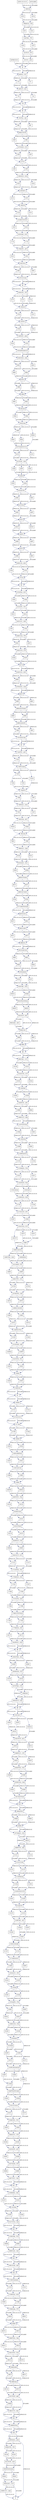 digraph G {
  "2264C" [shape=box, ];
  "1582G" [shape=box, ];
  "1845GTAA...AGA" [shape=box, ];
  "909G" [shape=box, ];
  "442CT" [shape=box, ];
  "1564G" [shape=box, ];
  "28TCCT...GGC" [shape=box, ];
  "2165CCACAAT" [shape=box, ];
  "1768A" [shape=box, ];
  "2327T" [shape=box, ];
  "147G" [shape=box, ];
  "1355CTCA...CCT" [shape=box, ];
  "1858T" [shape=box, ];
  "1506T" [shape=box, ];
  "B3" [shape=box, ];
  "2339A" [shape=box, ];
  "2903GACA...AGA" [shape=box, ];
  "1208A" [shape=box, ];
  "707GGGCCAG" [shape=box, ];
  "2872TTGT...AAT" [shape=box, ];
  "1406CTAG...GAG" [shape=box, ];
  "400A" [shape=box, ];
  "725A" [shape=box, ];
  "1461CTTC...CCC" [shape=box, ];
  "107GGGG...CCC" [shape=box, ];
  "2936GTTG...TTC" [shape=box, ];
  "1616GCCAC" [shape=box, ];
  "1640A" [shape=box, ];
  "388G" [shape=box, ];
  "B6" [shape=box, ];
  "1013A" [shape=box, ];
  "2338T" [shape=box, ];
  "473GTGA...GCC" [shape=box, ];
  "734ATGT" [shape=box, ];
  "1598G" [shape=box, ];
  "725C" [shape=box, ];
  "2807G" [shape=box, ];
  "147C" [shape=box, ];
  "984GAAG...AGC" [shape=box, ];
  "143GACC" [shape=box, ];
  "2068A" [shape=box, ];
  "2232G" [shape=box, ];
  "1563T" [shape=box, ];
  "1627A" [shape=box, ];
  "391ACA" [shape=box, ];
  "531GGTC...TCC" [shape=box, ];
  "343CGGG...GAC" [shape=box, ];
  "394G" [shape=box, ];
  "71G" [shape=box, ];
  "2383T" [shape=box, ];
  "2842GTGT...TGA" [shape=box, ];
  "1779AGGA...GGT" [shape=box, ];
  "2527CTCA...CAA" [shape=box, ];
  "2180G" [shape=box, ];
  "1571C" [shape=box, ];
  "2088TCTG...AAG" [shape=box, ];
  "2235AATG...TTA" [shape=box, ];
  "1599C" [shape=box, ];
  "386A" [shape=box, ];
  "2323AGA" [shape=box, ];
  "1255CACAA" [shape=box, ];
  "2338GG" [shape=box, ];
  "1622CTGAG" [shape=box, ];
  "-300CAG" [shape=box, ];
  "B9" [shape=box, ];
  "1778C" [shape=box, ];
  "2064GTGG" [shape=box, ];
  "1950T" [shape=box, ];
  "1205GGA" [shape=box, ];
  "2523TAC" [shape=box, ];
  "984GCAC" [shape=box, ];
  "915C" [shape=box, ];
  "2884A" [shape=box, ];
  "561G" [shape=box, ];
  "72G" [shape=box, ];
  "2121C" [shape=box, ];
  "1030TCTC...ATC" [shape=box, ];
  "1566CAG" [shape=box, ];
  "739TGGC...GGG" [shape=box, ];
  "698T" [shape=box, ];
  "1088G" [shape=box, ];
  "706G" [shape=box, ];
  "732T" [shape=box, ];
  "2319C" [shape=box, ];
  "2173ATGGGCC" [shape=box, ];
  "98G" [shape=box, ];
  "1507A" [shape=box, ];
  "436G" [shape=box, ];
  "-141TCCT...TCT" [shape=box, ];
  "1565A" [shape=box, ];
  "2608A" [shape=box, ];
  "1598C" [shape=box, ];
  "B12" [shape=box, ];
  "2358CTGC...TCC" [shape=box, ];
  "867C" [shape=box, ];
  "579T" [shape=box, ];
  "99GCCTCTG" [shape=box, ];
  "2357C" [shape=box, ];
  "2147G" [shape=box, ];
  "2128TAGAA" [shape=box, ];
  "687C" [shape=box, ];
  "592C" [shape=box, ];
  "332A" [shape=box, ];
  "B1" [shape=box, ];
  "2233A" [shape=box, ];
  "1215G" [shape=box, ];
  "2148TTAC...ACC" [shape=box, ];
  "1515GGAG...AAT" [shape=box, ];
  "236TGTC...AGA" [shape=box, ];
  "B7" [shape=box, ];
  "2768T" [shape=box, ];
  "2038C" [shape=box, ];
  "127CC" [shape=box, ];
  "430G" [shape=box, ];
  "868CACCAAGC" [shape=box, ];
  "429G" [shape=box, ];
  "1209TGACGG" [shape=box, ];
  "1025G" [shape=box, ];
  "910GAGAG" [shape=box, ];
  "1600TG" [shape=box, ];
  "1255CACC" [shape=box, ];
  "908T" [shape=box, ];
  "1029G" [shape=box, ];
  "-155T" [shape=box, ];
  "1615A" [shape=box, ];
  "471CG" [shape=box, ];
  "929CG" [shape=box, ];
  "1275CCGT...GTC" [shape=box, ];
  "411C" [shape=box, ];
  "2522T" [shape=box, ];
  "1354T" [shape=box, ];
  "1026TAG" [shape=box, ];
  "940GT" [shape=box, ];
  "699CGGGGTC" [shape=box, ];
  "449GCTA...AGG" [shape=box, ];
  "2163AC" [shape=box, ];
  "142G" [shape=box, ];
  "2805G" [shape=box, ];
  "2172T" [shape=box, ];
  "1600CA" [shape=box, ];
  "3014A" [shape=box, ];
  "1460C" [shape=box, ];
  "689GGGCTGACC" [shape=box, ];
  "859G" [shape=box, ];
  "1902ACCT...CAG" [shape=box, ];
  "203GCTC...TCT" [shape=box, ];
  "1628TGCT...CTG" [shape=box, ];
  "436C" [shape=box, ];
  "2003C" [shape=box, ];
  "1397CT" [shape=box, ];
  "1025A" [shape=box, ];
  "940CG" [shape=box, ];
  "706C" [shape=box, ];
  "235G" [shape=box, ];
  "2134TGTGCCCTG" [shape=box, ];
  "387G" [shape=box, ];
  "698G" [shape=box, ];
  "2172C" [shape=box, ];
  "B2" [shape=box, ];
  "162GGAG...GGC" [shape=box, ];
  "2898TGTGA" [shape=box, ];
  "2384GCCC...CTG" [shape=box, ];
  "395GGAA" [shape=box, ];
  "27G" [shape=box, ];
  "B16" [shape=box, ];
  "227T" [shape=box, ];
  "385C" [shape=box, ];
  "2003T" [shape=box, ];
  "152AGCCGCGCC" [shape=box, ];
  "1406ATAGA" [shape=box, ];
  "B11" [shape=box, ];
  "2424A" [shape=box, ];
  "177A" [shape=box, ];
  "2609CCAC...CAG" [shape=box, ];
  "616A" [shape=box, ];
  "2863GATA" [shape=box, ];
  "1859GGGG...TCT" [shape=box, ];
  "1641GCTT...GCT" [shape=box, ];
  "989G" [shape=box, ];
  "2436T" [shape=box, ];
  "161T" [shape=box, ];
  "1621T" [shape=box, ];
  "142A" [shape=box, ];
  "1204A" [shape=box, ];
  "411G" [shape=box, ];
  "-142A" [shape=box, ];
  "1583CATATGAC" [shape=box, ];
  "1627G" [shape=box, ];
  "448G" [shape=box, ];
  "2861CA" [shape=box, ];
  "860GCTCAGA" [shape=box, ];
  "27C" [shape=box, ];
  "2133A" [shape=box, ];
  "1571G" [shape=box, ];
  "789ACGC...GAA" [shape=box, ];
  "1817T" [shape=box, ];
  "670GGGC...GGA" [shape=box, ];
  "755C" [shape=box, ];
  "877CAAGTGGGAG" [shape=box, ];
  "2164T" [shape=box, ];
  "1757GCTG...GGT" [shape=box, ];
  "2506ATAG...GAG" [shape=box, ];
  "2328TCAGGAGGGC" [shape=box, ];
  "580CCGA...TTG" [shape=box, ];
  "2861TG" [shape=box, ];
  "2807A" [shape=box, ];
  "1577AA" [shape=box, ];
  "1950C" [shape=box, ];
  "470A" [shape=box, ];
  "3044G" [shape=box, ];
  "1241G" [shape=box, ];
  "98C" [shape=box, ];
  "2319G" [shape=box, ];
  "530G" [shape=box, ];
  "-155C" [shape=box, ];
  "1549GA" [shape=box, ];
  "332G" [shape=box, ];
  "1580AC" [shape=box, ];
  "2357T" [shape=box, ];
  "227C" [shape=box, ];
  "2867T" [shape=box, ];
  "2522C" [shape=box, ];
  "2868GAA" [shape=box, ];
  "1397C" [shape=box, ];
  "3045CACC...CCT" [shape=box, ];
  "2608C" [shape=box, ];
  "756CGGA...ACC" [shape=box, ];
  "2234C" [shape=box, ];
  "2056C" [shape=box, ];
  "1711C" [shape=box, ];
  "129C" [shape=box, ];
  "2326T" [shape=box, ];
  "859A" [shape=box, ];
  "441C" [shape=box, ];
  "151A" [shape=box, ];
  "2265A" [shape=box, ];
  "386G" [shape=box, ];
  "1498GCCACATG" [shape=box, ];
  "788G" [shape=box, ];
  "2351CCCACA" [shape=box, ];
  "2265G" [shape=box, ];
  "1755C" [shape=box, ];
  "228CAC" [shape=box, ];
  "1397T" [shape=box, ];
  "-154GTAG...TTC" [shape=box, ];
  "437GGA" [shape=box, ];
  "2769GGAA...TTT" [shape=box, ];
  "430A" [shape=box, ];
  "177G" [shape=box, ];
  "2327C" [shape=box, ];
  "2038T" [shape=box, ];
  "1615G" [shape=box, ];
  "428A" [shape=box, ];
  "2805C" [shape=box, ];
  "1952TCTT...ACC" [shape=box, ];
  "444GC" [shape=box, ];
  "931GTGCGTGGA" [shape=box, ];
  "592T" [shape=box, ];
  "2144CTC" [shape=box, ];
  "400G" [shape=box, ];
  "738A" [shape=box, ];
  "876A" [shape=box, ];
  "2234A" [shape=box, ];
  "1756A" [shape=box, ];
  "1197TCTCTGA" [shape=box, ];
  "2057AGCTCAG" [shape=box, ];
  "196C" [shape=box, ];
  "191G" [shape=box, ];
  "B4" [shape=box, ];
  "988G" [shape=box, ];
  "1507G" [shape=box, ];
  "E" [shape=box, ];
  "909A" [shape=box, ];
  "148GGG" [shape=box, ];
  "126G" [shape=box, ];
  "1967A" [shape=box, ];
  "B14" [shape=box, ];
  "1818TGCC...GGG" [shape=box, ];
  "2266GCGG...TGA" [shape=box, ];
  "1640G" [shape=box, ];
  "1399TCAGGGA" [shape=box, ];
  "1951G" [shape=box, ];
  "2467CTCC...CAG" [shape=box, ];
  "428T" [shape=box, ];
  "1014CCTG...CCT" [shape=box, ];
  "399T" [shape=box, ];
  "106T" [shape=box, ];
  "2127G" [shape=box, ];
  "394C" [shape=box, ];
  "2737T" [shape=box, ];
  "1899GAG" [shape=box, ];
  "235A" [shape=box, ];
  "2350G" [shape=box, ];
  "2181ACCC...TGT" [shape=box, ];
  "2340TTGGTCCAGG" [shape=box, ];
  "2068G" [shape=box, ];
  "1591T" [shape=box, ];
  "1514T" [shape=box, ];
  "231A" [shape=box, ];
  "191C" [shape=box, ];
  "2163T" [shape=box, ];
  "1259GGCA...GGG" [shape=box, ];
  "333GATGGAGCCG" [shape=box, ];
  "2163A" [shape=box, ];
  "192CTCG" [shape=box, ];
  "178GGTC...ACT" [shape=box, ];
  "2350A" [shape=box, ];
  "2232T" [shape=box, ];
  "1398C" [shape=box, ];
  "2087G" [shape=box, ];
  "1875TTAG...CTG" [shape=box, ];
  "1579G" [shape=box, ];
  "-297G" [shape=box, ];
  "2425GGTC...ACT" [shape=box, ];
  "2143C" [shape=box, ];
  "929AC" [shape=box, ];
  "2180T" [shape=box, ];
  "161G" [shape=box, ];
  "1274C" [shape=box, ];
  "2424G" [shape=box, ];
  "990GTAC...CCT" [shape=box, ];
  "616T" [shape=box, ];
  "SA*68:02:02" [shape=box, ];
  "B15" [shape=box, ];
  "2383C" [shape=box, ];
  "1514A" [shape=box, ];
  "2004TTGG...TGC" [shape=box, ];
  "1354C" [shape=box, ];
  "898GGC" [shape=box, ];
  "783GG" [shape=box, ];
  "232TCC" [shape=box, ];
  "B10" [shape=box, ];
  "2526T" [shape=box, ];
  "823A" [shape=box, ];
  "428C" [shape=box, ];
  "1621C" [shape=box, ];
  "1215A" [shape=box, ];
  "618CCCG...GGC" [shape=box, ];
  "785CAG" [shape=box, ];
  "562CCCC...GAC" [shape=box, ];
  "412TCAC...GAG" [shape=box, ];
  "901GGAGCAG" [shape=box, ];
  "733G" [shape=box, ];
  "908C" [shape=box, ];
  "470C" [shape=box, ];
  "1582A" [shape=box, ];
  "2681GCAG...AAG" [shape=box, ];
  "3036TGGGGAGA" [shape=box, ];
  "447C" [shape=box, ];
  "1874T" [shape=box, ];
  "897C" [shape=box, ];
  "197CCCCAG" [shape=box, ];
  "1474GGTG...GAT" [shape=box, ];
  "688T" [shape=box, ];
  "1569AC" [shape=box, ];
  "3099CTCC...AAA" [shape=box, ];
  "2867C" [shape=box, ];
  "2539GTAA...TCA" [shape=box, ];
  "2768C" [shape=box, ];
  "B13" [shape=box, ];
  "2466A" [shape=box, ];
  "SA*01:01:01:01" [shape=box, ];
  "1968TCCC...CTC" [shape=box, ];
  "669G" [shape=box, ];
  "824GAGG...GGC" [shape=box, ];
  "2069G" [shape=box, ];
  "1563C" [shape=box, ];
  "1208G" [shape=box, ];
  "389A" [shape=box, ];
  "3015TGTA...AGG" [shape=box, ];
  "1204C" [shape=box, ];
  "1549TT" [shape=box, ];
  "2320GAC" [shape=box, ];
  "1497A" [shape=box, ];
  "1460T" [shape=box, ];
  "916CTAC...GGC" [shape=box, ];
  "2338G" [shape=box, ];
  "442GC" [shape=box, ];
  "942GGCT...AGC" [shape=box, ];
  "2841G" [shape=box, ];
  "1089CCCT...AAA" [shape=box, ];
  "B8" [shape=box, ];
  "2264T" [shape=box, ];
  "129T" [shape=box, ];
  "390C" [shape=box, ];
  "2056G" [shape=box, ];
  "440C" [shape=box, ];
  "1506C" [shape=box, ];
  "71A" [shape=box, ];
  "2143T" [shape=box, ];
  "1602TCTC...TGA" [shape=box, ];
  "1241C" [shape=box, ];
  "385G" [shape=box, ];
  "SA*24:86N" [shape=box, ];
  "897T" [shape=box, ];
  "1508TGCTGG" [shape=box, ];
  "732GG" [shape=box, ];
  "446G" [shape=box, ];
  "399AG" [shape=box, ];
  "1242TGGT...TGA" [shape=box, ];
  "579C" [shape=box, ];
  "2147A" [shape=box, ];
  "1947AGC" [shape=box, ];
  "1497G" [shape=box, ];
  "1473G" [shape=box, ];
  "1411AGAT...CTC" [shape=box, ];
  "130GGCG...GCA" [shape=box, ];
  "-142T" [shape=box, ];
  "2808TTGG...TAA" [shape=box, ];
  "1858C" [shape=box, ];
  "2885TTTT...TAG" [shape=box, ];
  "1013C" [shape=box, ];
  "530A" [shape=box, ];
  "1817C" [shape=box, ];
  "B5" [shape=box, ];
  "1274A" [shape=box, ];
  "2806C" [shape=box, ];
  "2466G" [shape=box, ];
  "2133G" [shape=box, ];
  "1565T" [shape=box, ];
  "733A" [shape=box, ];
  "431ACCTG" [shape=box, ];
  "1551TCTG...TCC" [shape=box, ];
  "755T" [shape=box, ];
  "3014G" [shape=box, ];
  "1778G" [shape=box, ];
  "390G" [shape=box, ];
  "196T" [shape=box, ];
  "1711T" [shape=box, ];
  "593CCCG...CTT" [shape=box, ];
  "440T" [shape=box, ];
  "-297A" [shape=box, ];
  "788T" [shape=box, ];
  "-15CCCC...AGG" [shape=box, ];
  "2436A" [shape=box, ];
  "617A" [shape=box, ];
  "2127C" [shape=box, ];
  "1967G" [shape=box, ];
  "1473A" [shape=box, ];
  "1088A" [shape=box, ];
  "561A" [shape=box, ];
  "2122CCCAG" [shape=box, ];
  "988T" [shape=box, ];
  "388A" [shape=box, ];
  "73GTGA...AAC" [shape=box, ];
  "1591C" [shape=box, ];
  "867T" [shape=box, ];
  "3044C" [shape=box, ];
  "2871G" [shape=box, ];
  "891T" [shape=box, ];
  "1769CCTTCTGGA" [shape=box, ];
  "714GTTC...ACC" [shape=box, ];
  "-296AGCA...CTA" [shape=box, ];
  "1768G" [shape=box, ];
  "738T" [shape=box, ];
  "446T" [shape=box, ];
  "2437GGAG...CTG" [shape=box, ];
  "1592CACCAC" [shape=box, ];
  "227A" [shape=box, ];
  "2039GTGA...GAA" [shape=box, ];
  "0ATGG...CTC" [shape=box, ];
  "1216AAGA...TGA" [shape=box, ];
  "2526A" [shape=box, ];
  "1874C" [shape=box, ];
  "915T" [shape=box, ];
  "1755T" [shape=box, ];
  "2871T" [shape=box, ];
  "1712GTGG...TGC" [shape=box, ];
  "887GCGG" [shape=box, ];
  "2326C" [shape=box, ];
  "2121A" [shape=box, ];
  "892CCATG" [shape=box, ];
  "823C" [shape=box, ];
  "726TCCAGA" [shape=box, ];
  "401TGAAGGCCCA" [shape=box, ];
  "669C" [shape=box, ];
  "876G" [shape=box, ];
  "783AC" [shape=box, ];
  "2841A" [shape=box, ];
  "1756G" [shape=box, ];
  "231C" [shape=box, ];
  "1029A" [shape=box, ];
  "448C" [shape=box, ];
  "1729AGGG...GGG" [shape=box, ];
  "106C" [shape=box, ];
  "891C" [shape=box, ];
  "2738TGGA...GGG" [shape=box, ];
  "2737C" [shape=box, ];
  "1579A" [shape=box, ];
  "1572CCCCC" [shape=box, ];
  "151G" [shape=box, ];
  "1950CA" [shape=box, ];
  "2729GTGAGAGC" [shape=box, ];
  "688C" [shape=box, ];
  "126T" [shape=box, ];
  "2070AAGG...GGG" [shape=box, ];
  
  
  edge [color="#001267", ];
  "2264C" -> "2265A" [label="A*68:02:02", ];
  "2264C" -> "2265G" [label="A*01:01:01:01", ];
  "1582G" -> "1583CATATGAC" [label="A*68:02:02", ];
  "1845GTAA...AGA" -> "1858C" [label="A*68:02:02", ];
  "1845GTAA...AGA" -> "1858T" [label="A*01:01:01:01", ];
  "1845GTAA...AGA" -> "1858T" [label="A*24:86N", ];
  "909G" -> "910GAGAG" [label="A*01:01:01:01", ];
  "909G" -> "910GAGAG" [label="A*68:02:02", ];
  "442CT" -> "444GC" [label="A*01:01:01:01", ];
  "442CT" -> "444GC" [label="A*68:02:02", ];
  "1564G" -> "1565A" [label="A*68:02:02", ];
  "1564G" -> "1565T" [label="A*01:01:01:01", ];
  "1564G" -> "1565T" [label="A*24:86N", ];
  "28TCCT...GGC" -> "71A" [label="A*24:86N", ];
  "28TCCT...GGC" -> "71G" [label="A*01:01:01:01", ];
  "28TCCT...GGC" -> "71G" [label="A*68:02:02", ];
  "2165CCACAAT" -> "2172C" [label="A*01:01:01:01", ];
  "2165CCACAAT" -> "2172C" [label="A*24:86N", ];
  "2165CCACAAT" -> "2172T" [label="A*68:02:02", ];
  "1768A" -> "1769CCTTCTGGA" [label="A*24:86N", ];
  "2327T" -> "2328TCAGGAGGGC" [label="A*68:02:02", ];
  "147G" -> "148GGG" [label="A*01:01:01:01", ];
  "1355CTCA...CCT" -> "1397C" [label="A*24:86N", ];
  "1355CTCA...CCT" -> "1397CT" [label="A*68:02:02", ];
  "1355CTCA...CCT" -> "1397T" [label="A*01:01:01:01", ];
  "1858T" -> "1859GGGG...TCT" [label="A*01:01:01:01", ];
  "1858T" -> "1859GGGG...TCT" [label="A*24:86N", ];
  "1506T" -> "1507G" [label="A*68:02:02", ];
  "B3" -> "203GCTC...TCT" [label="A*01:01:01:01", ];
  "B3" -> "203GCTC...TCT" [label="A*24:86N", ];
  "B3" -> "203GCTC...TCT" [label="A*68:02:02", ];
  "2339A" -> "2340TTGGTCCAGG" [label="A*01:01:01:01", ];
  "2339A" -> "2340TTGGTCCAGG" [label="A*24:86N", ];
  "2903GACA...AGA" -> "E" [label="A*68:02:02", ];
  "2903GACA...AGA" -> "2936GTTG...TTC" [label="A*01:01:01:01", ];
  "2903GACA...AGA" -> "2936GTTG...TTC" [label="A*24:86N", ];
  "1208A" -> "1209TGACGG" [label="A*24:86N", ];
  "1208A" -> "1209TGACGG" [label="A*68:02:02", ];
  "707GGGCCAG" -> "B5" [label="A*01:01:01:01", ];
  "707GGGCCAG" -> "B5" [label="A*24:86N", ];
  "707GGGCCAG" -> "B5" [label="A*68:02:02", ];
  "2872TTGT...AAT" -> "2884A" [label="A*01:01:01:01", ];
  "2872TTGT...AAT" -> "2884A" [label="A*68:02:02", ];
  "2872TTGT...AAT" -> "2885TTTT...TAG" [label="A*24:86N", ];
  "1406CTAG...GAG" -> "1411AGAT...CTC" [label="A*68:02:02", ];
  "400A" -> "401TGAAGGCCCA" [label="A*01:01:01:01", ];
  "725A" -> "726TCCAGA" [label="A*01:01:01:01", ];
  "725A" -> "726TCCAGA" [label="A*68:02:02", ];
  "1461CTTC...CCC" -> "1473A" [label="A*68:02:02", ];
  "1461CTTC...CCC" -> "1473G" [label="A*01:01:01:01", ];
  "1461CTTC...CCC" -> "1473G" [label="A*24:86N", ];
  "107GGGG...CCC" -> "126G" [label="A*24:86N", ];
  "107GGGG...CCC" -> "126G" [label="A*68:02:02", ];
  "107GGGG...CCC" -> "126T" [label="A*01:01:01:01", ];
  "2936GTTG...TTC" -> "3014A" [label="A*24:86N", ];
  "2936GTTG...TTC" -> "3014G" [label="A*01:01:01:01", ];
  "1616GCCAC" -> "1621C" [label="A*01:01:01:01", ];
  "1616GCCAC" -> "1621C" [label="A*68:02:02", ];
  "1616GCCAC" -> "1621T" [label="A*24:86N", ];
  "1640A" -> "1641GCTT...GCT" [label="A*68:02:02", ];
  "388G" -> "389A" [label="A*01:01:01:01", ];
  "388G" -> "389A" [label="A*24:86N", ];
  "B6" -> "990GTAC...CCT" [label="A*01:01:01:01", ];
  "B6" -> "990GTAC...CCT" [label="A*24:86N", ];
  "B6" -> "990GTAC...CCT" [label="A*68:02:02", ];
  "1013A" -> "1014CCTG...CCT" [label="A*24:86N", ];
  "2338T" -> "2339A" [label="A*01:01:01:01", ];
  "473GTGA...GCC" -> "530A" [label="A*01:01:01:01", ];
  "473GTGA...GCC" -> "530A" [label="A*68:02:02", ];
  "473GTGA...GCC" -> "530G" [label="A*24:86N", ];
  "734ATGT" -> "738A" [label="A*01:01:01:01", ];
  "734ATGT" -> "738A" [label="A*68:02:02", ];
  "734ATGT" -> "738T" [label="A*24:86N", ];
  "1598G" -> "1599C" [label="A*68:02:02", ];
  "725C" -> "726TCCAGA" [label="A*24:86N", ];
  "2807G" -> "2808TTGG...TAA" [label="A*01:01:01:01", ];
  "147C" -> "148GGG" [label="A*24:86N", ];
  "147C" -> "148GGG" [label="A*68:02:02", ];
  "984GAAG...AGC" -> "984GCAC" [label="A*24:86N", ];
  "143GACC" -> "147C" [label="A*24:86N", ];
  "143GACC" -> "147C" [label="A*68:02:02", ];
  "143GACC" -> "147G" [label="A*01:01:01:01", ];
  "2068A" -> "2069G" [label="A*01:01:01:01", ];
  "2068A" -> "2069G" [label="A*24:86N", ];
  "2232G" -> "2233A" [label="A*24:86N", ];
  "1563T" -> "1564G" [label="A*68:02:02", ];
  "1627A" -> "1628TGCT...CTG" [label="A*24:86N", ];
  "391ACA" -> "394C" [label="A*01:01:01:01", ];
  "391ACA" -> "394C" [label="A*68:02:02", ];
  "391ACA" -> "394G" [label="A*24:86N", ];
  "531GGTC...TCC" -> "561A" [label="A*01:01:01:01", ];
  "531GGTC...TCC" -> "561A" [label="A*24:86N", ];
  "531GGTC...TCC" -> "561G" [label="A*68:02:02", ];
  "343CGGG...GAC" -> "385C" [label="A*01:01:01:01", ];
  "343CGGG...GAC" -> "385C" [label="A*68:02:02", ];
  "343CGGG...GAC" -> "385G" [label="A*24:86N", ];
  "394G" -> "395GGAA" [label="A*24:86N", ];
  "71G" -> "72G" [label="A*01:01:01:01", ];
  "71G" -> "72G" [label="A*68:02:02", ];
  "2383T" -> "2384GCCC...CTG" [label="A*24:86N", ];
  "2842GTGT...TGA" -> "2861CA" [label="A*24:86N", ];
  "2842GTGT...TGA" -> "2861CA" [label="A*68:02:02", ];
  "2842GTGT...TGA" -> "2861TG" [label="A*01:01:01:01", ];
  "1779AGGA...GGT" -> "1817C" [label="A*01:01:01:01", ];
  "1779AGGA...GGT" -> "1817C" [label="A*24:86N", ];
  "1779AGGA...GGT" -> "1817T" [label="A*68:02:02", ];
  "2527CTCA...CAA" -> "B12" [label="A*01:01:01:01", ];
  "2527CTCA...CAA" -> "B12" [label="A*24:86N", ];
  "2527CTCA...CAA" -> "B12" [label="A*68:02:02", ];
  "2180G" -> "2181ACCC...TGT" [label="A*01:01:01:01", ];
  "2180G" -> "2181ACCC...TGT" [label="A*24:86N", ];
  "1571C" -> "1572CCCCC" [label="A*01:01:01:01", ];
  "1571C" -> "1572CCCCC" [label="A*24:86N", ];
  "2088TCTG...AAG" -> "2121A" [label="A*68:02:02", ];
  "2088TCTG...AAG" -> "2121C" [label="A*01:01:01:01", ];
  "2088TCTG...AAG" -> "2121C" [label="A*24:86N", ];
  "2235AATG...TTA" -> "2264C" [label="A*01:01:01:01", ];
  "2235AATG...TTA" -> "2264C" [label="A*68:02:02", ];
  "2235AATG...TTA" -> "2264T" [label="A*24:86N", ];
  "1599C" -> "1600CA" [label="A*01:01:01:01", ];
  "1599C" -> "1600CA" [label="A*24:86N", ];
  "1599C" -> "1600TG" [label="A*68:02:02", ];
  "386A" -> "387G" [label="A*01:01:01:01", ];
  "386A" -> "387G" [label="A*24:86N", ];
  "2323AGA" -> "2326C" [label="A*01:01:01:01", ];
  "2323AGA" -> "2326T" [label="A*24:86N", ];
  "1255CACAA" -> "1259GGCA...GGG" [label="A*68:02:02", ];
  "2338GG" -> "2340TTGGTCCAGG" [label="A*68:02:02", ];
  "1622CTGAG" -> "1627A" [label="A*24:86N", ];
  "1622CTGAG" -> "1627G" [label="A*01:01:01:01", ];
  "1622CTGAG" -> "1627G" [label="A*68:02:02", ];
  "-300CAG" -> "-297A" [label="A*24:86N", ];
  "-300CAG" -> "-297G" [label="A*01:01:01:01", ];
  "B9" -> "1947AGC" [label="A*01:01:01:01", ];
  "B9" -> "1947AGC" [label="A*24:86N", ];
  "B9" -> "1947AGC" [label="A*68:02:02", ];
  "1778C" -> "1779AGGA...GGT" [label="A*68:02:02", ];
  "2064GTGG" -> "2068A" [label="A*01:01:01:01", ];
  "2064GTGG" -> "2068A" [label="A*24:86N", ];
  "2064GTGG" -> "2068G" [label="A*68:02:02", ];
  "1950T" -> "1951G" [label="A*01:01:01:01", ];
  "1205GGA" -> "1208A" [label="A*24:86N", ];
  "1205GGA" -> "1208A" [label="A*68:02:02", ];
  "1205GGA" -> "1208G" [label="A*01:01:01:01", ];
  "2523TAC" -> "2526A" [label="A*01:01:01:01", ];
  "2523TAC" -> "2526T" [label="A*24:86N", ];
  "2523TAC" -> "2526T" [label="A*68:02:02", ];
  "984GCAC" -> "988G" [label="A*01:01:01:01", ];
  "984GCAC" -> "988G" [label="A*24:86N", ];
  "984GCAC" -> "988T" [label="A*68:02:02", ];
  "915C" -> "916CTAC...GGC" [label="A*24:86N", ];
  "915C" -> "916CTAC...GGC" [label="A*68:02:02", ];
  "2884A" -> "2885TTTT...TAG" [label="A*01:01:01:01", ];
  "2884A" -> "2885TTTT...TAG" [label="A*68:02:02", ];
  "561G" -> "562CCCC...GAC" [label="A*68:02:02", ];
  "72G" -> "B2" [label="A*01:01:01:01", ];
  "72G" -> "B2" [label="A*24:86N", ];
  "72G" -> "B2" [label="A*68:02:02", ];
  "2121C" -> "2122CCCAG" [label="A*01:01:01:01", ];
  "2121C" -> "2122CCCAG" [label="A*24:86N", ];
  "1030TCTC...ATC" -> "1088A" [label="A*01:01:01:01", ];
  "1030TCTC...ATC" -> "1088G" [label="A*24:86N", ];
  "1030TCTC...ATC" -> "1088G" [label="A*68:02:02", ];
  "1566CAG" -> "B7" [label="A*01:01:01:01", ];
  "1566CAG" -> "B7" [label="A*24:86N", ];
  "1566CAG" -> "B7" [label="A*68:02:02", ];
  "739TGGC...GGG" -> "755C" [label="A*01:01:01:01", ];
  "739TGGC...GGG" -> "755C" [label="A*68:02:02", ];
  "739TGGC...GGG" -> "755T" [label="A*24:86N", ];
  "698T" -> "699CGGGGTC" [label="A*68:02:02", ];
  "1088G" -> "1089CCCT...AAA" [label="A*24:86N", ];
  "1088G" -> "1089CCCT...AAA" [label="A*68:02:02", ];
  "706G" -> "707GGGCCAG" [label="A*01:01:01:01", ];
  "706G" -> "707GGGCCAG" [label="A*24:86N", ];
  "732T" -> "733A" [label="A*01:01:01:01", ];
  "732T" -> "733G" [label="A*24:86N", ];
  "2319C" -> "2320GAC" [label="A*24:86N", ];
  "2173ATGGGCC" -> "2180G" [label="A*01:01:01:01", ];
  "2173ATGGGCC" -> "2180G" [label="A*24:86N", ];
  "2173ATGGGCC" -> "2180T" [label="A*68:02:02", ];
  "98G" -> "99GCCTCTG" [label="A*24:86N", ];
  "98G" -> "99GCCTCTG" [label="A*68:02:02", ];
  "1507A" -> "1508TGCTGG" [label="A*24:86N", ];
  "436G" -> "437GGA" [label="A*01:01:01:01", ];
  "436G" -> "437GGA" [label="A*68:02:02", ];
  "-141TCCT...TCT" -> "-15CCCC...AGG" [label="A*01:01:01:01", ];
  "-141TCCT...TCT" -> "-15CCCC...AGG" [label="A*24:86N", ];
  "1565A" -> "1566CAG" [label="A*68:02:02", ];
  "2608A" -> "2609CCAC...CAG" [label="A*24:86N", ];
  "1598C" -> "1599C" [label="A*01:01:01:01", ];
  "1598C" -> "1599C" [label="A*24:86N", ];
  "B12" -> "2539GTAA...TCA" [label="A*01:01:01:01", ];
  "B12" -> "2539GTAA...TCA" [label="A*24:86N", ];
  "B12" -> "2539GTAA...TCA" [label="A*68:02:02", ];
  "2358CTGC...TCC" -> "2383C" [label="A*01:01:01:01", ];
  "2358CTGC...TCC" -> "2383C" [label="A*68:02:02", ];
  "2358CTGC...TCC" -> "2383T" [label="A*24:86N", ];
  "867C" -> "868CACCAAGC" [label="A*68:02:02", ];
  "579T" -> "580CCGA...TTG" [label="A*01:01:01:01", ];
  "99GCCTCTG" -> "106C" [label="A*01:01:01:01", ];
  "99GCCTCTG" -> "106C" [label="A*24:86N", ];
  "99GCCTCTG" -> "106T" [label="A*68:02:02", ];
  "2357C" -> "2358CTGC...TCC" [label="A*01:01:01:01", ];
  "2357C" -> "2358CTGC...TCC" [label="A*68:02:02", ];
  "2147G" -> "2148TTAC...ACC" [label="A*68:02:02", ];
  "2128TAGAA" -> "2133A" [label="A*01:01:01:01", ];
  "2128TAGAA" -> "2133A" [label="A*24:86N", ];
  "2128TAGAA" -> "2133G" [label="A*68:02:02", ];
  "687C" -> "688C" [label="A*68:02:02", ];
  "687C" -> "688T" [label="A*01:01:01:01", ];
  "687C" -> "688T" [label="A*24:86N", ];
  "592C" -> "593CCCG...CTT" [label="A*24:86N", ];
  "592C" -> "593CCCG...CTT" [label="A*68:02:02", ];
  "332A" -> "333GATGGAGCCG" [label="A*01:01:01:01", ];
  "B1" -> "0ATGG...CTC" [label="A*01:01:01:01", ];
  "B1" -> "0ATGG...CTC" [label="A*24:86N", ];
  "B1" -> "0ATGG...CTC" [label="A*68:02:02", ];
  "2233A" -> "2234A" [label="A*01:01:01:01", ];
  "2233A" -> "2234A" [label="A*68:02:02", ];
  "2233A" -> "2234C" [label="A*24:86N", ];
  "1215G" -> "1216AAGA...TGA" [label="A*01:01:01:01", ];
  "1215G" -> "1216AAGA...TGA" [label="A*68:02:02", ];
  "2148TTAC...ACC" -> "2163A" [label="A*24:86N", ];
  "2148TTAC...ACC" -> "2163AC" [label="A*68:02:02", ];
  "2148TTAC...ACC" -> "2163T" [label="A*01:01:01:01", ];
  "1515GGAG...AAT" -> "1549GA" [label="A*68:02:02", ];
  "1515GGAG...AAT" -> "1549TT" [label="A*01:01:01:01", ];
  "1515GGAG...AAT" -> "1549TT" [label="A*24:86N", ];
  "236TGTC...AGA" -> "332A" [label="A*01:01:01:01", ];
  "236TGTC...AGA" -> "332G" [label="A*24:86N", ];
  "236TGTC...AGA" -> "332G" [label="A*68:02:02", ];
  "B7" -> "1569AC" [label="A*01:01:01:01", ];
  "B7" -> "1569AC" [label="A*24:86N", ];
  "B7" -> "1569AC" [label="A*68:02:02", ];
  "2768T" -> "2769GGAA...TTT" [label="A*01:01:01:01", ];
  "2038C" -> "2039GTGA...GAA" [label="A*01:01:01:01", ];
  "127CC" -> "129C" [label="A*68:02:02", ];
  "127CC" -> "129T" [label="A*01:01:01:01", ];
  "127CC" -> "129T" [label="A*24:86N", ];
  "430G" -> "431ACCTG" [label="A*68:02:02", ];
  "868CACCAAGC" -> "876A" [label="A*68:02:02", ];
  "868CACCAAGC" -> "876G" [label="A*01:01:01:01", ];
  "868CACCAAGC" -> "876G" [label="A*24:86N", ];
  "429G" -> "430A" [label="A*01:01:01:01", ];
  "429G" -> "430A" [label="A*24:86N", ];
  "429G" -> "430G" [label="A*68:02:02", ];
  "1209TGACGG" -> "1215A" [label="A*24:86N", ];
  "1209TGACGG" -> "1215G" [label="A*01:01:01:01", ];
  "1209TGACGG" -> "1215G" [label="A*68:02:02", ];
  "1025G" -> "1026TAG" [label="A*24:86N", ];
  "1025G" -> "1026TAG" [label="A*68:02:02", ];
  "910GAGAG" -> "915C" [label="A*24:86N", ];
  "910GAGAG" -> "915C" [label="A*68:02:02", ];
  "910GAGAG" -> "915T" [label="A*01:01:01:01", ];
  "1600TG" -> "1602TCTC...TGA" [label="A*68:02:02", ];
  "1255CACC" -> "1259GGCA...GGG" [label="A*01:01:01:01", ];
  "1255CACC" -> "1259GGCA...GGG" [label="A*24:86N", ];
  "908T" -> "909G" [label="A*68:02:02", ];
  "1029G" -> "1030TCTC...ATC" [label="A*24:86N", ];
  "-155T" -> "-154GTAG...TTC" [label="A*24:86N", ];
  "1615A" -> "1616GCCAC" [label="A*68:02:02", ];
  "471CG" -> "B4" [label="A*01:01:01:01", ];
  "471CG" -> "B4" [label="A*24:86N", ];
  "471CG" -> "B4" [label="A*68:02:02", ];
  "929CG" -> "931GTGCGTGGA" [label="A*01:01:01:01", ];
  "1275CCGT...GTC" -> "1354C" [label="A*24:86N", ];
  "1275CCGT...GTC" -> "1354C" [label="A*68:02:02", ];
  "1275CCGT...GTC" -> "1354T" [label="A*01:01:01:01", ];
  "411C" -> "412TCAC...GAG" [label="A*01:01:01:01", ];
  "411C" -> "412TCAC...GAG" [label="A*24:86N", ];
  "2522T" -> "2523TAC" [label="A*01:01:01:01", ];
  "1354T" -> "1355CTCA...CCT" [label="A*01:01:01:01", ];
  "1026TAG" -> "1029A" [label="A*01:01:01:01", ];
  "1026TAG" -> "1029A" [label="A*68:02:02", ];
  "1026TAG" -> "1029G" [label="A*24:86N", ];
  "940GT" -> "942GGCT...AGC" [label="A*68:02:02", ];
  "699CGGGGTC" -> "706C" [label="A*68:02:02", ];
  "699CGGGGTC" -> "706G" [label="A*01:01:01:01", ];
  "699CGGGGTC" -> "706G" [label="A*24:86N", ];
  "449GCTA...AGG" -> "470A" [label="A*01:01:01:01", ];
  "449GCTA...AGG" -> "470C" [label="A*24:86N", ];
  "449GCTA...AGG" -> "470C" [label="A*68:02:02", ];
  "2163AC" -> "2165CCACAAT" [label="A*68:02:02", ];
  "142G" -> "143GACC" [label="A*01:01:01:01", ];
  "142G" -> "143GACC" [label="A*68:02:02", ];
  "2805G" -> "2806C" [label="A*01:01:01:01", ];
  "2805G" -> "2806C" [label="A*24:86N", ];
  "2172T" -> "2173ATGGGCC" [label="A*68:02:02", ];
  "1600CA" -> "1602TCTC...TGA" [label="A*01:01:01:01", ];
  "1600CA" -> "1602TCTC...TGA" [label="A*24:86N", ];
  "3014A" -> "3015TGTA...AGG" [label="A*24:86N", ];
  "1460C" -> "1461CTTC...CCC" [label="A*68:02:02", ];
  "689GGGCTGACC" -> "698G" [label="A*01:01:01:01", ];
  "689GGGCTGACC" -> "698G" [label="A*24:86N", ];
  "689GGGCTGACC" -> "698T" [label="A*68:02:02", ];
  "859G" -> "860GCTCAGA" [label="A*24:86N", ];
  "1902ACCT...CAG" -> "B9" [label="A*01:01:01:01", ];
  "1902ACCT...CAG" -> "B9" [label="A*24:86N", ];
  "1902ACCT...CAG" -> "B9" [label="A*68:02:02", ];
  "203GCTC...TCT" -> "227A" [label="A*68:02:02", ];
  "203GCTC...TCT" -> "227C" [label="A*24:86N", ];
  "203GCTC...TCT" -> "227T" [label="A*01:01:01:01", ];
  "1628TGCT...CTG" -> "1640A" [label="A*68:02:02", ];
  "1628TGCT...CTG" -> "1640G" [label="A*01:01:01:01", ];
  "1628TGCT...CTG" -> "1640G" [label="A*24:86N", ];
  "436C" -> "437GGA" [label="A*24:86N", ];
  "2003C" -> "2004TTGG...TGC" [label="A*01:01:01:01", ];
  "2003C" -> "2004TTGG...TGC" [label="A*24:86N", ];
  "1397CT" -> "1399TCAGGGA" [label="A*68:02:02", ];
  "1025A" -> "1026TAG" [label="A*01:01:01:01", ];
  "940CG" -> "942GGCT...AGC" [label="A*01:01:01:01", ];
  "940CG" -> "942GGCT...AGC" [label="A*24:86N", ];
  "706C" -> "707GGGCCAG" [label="A*68:02:02", ];
  "235G" -> "236TGTC...AGA" [label="A*01:01:01:01", ];
  "235G" -> "236TGTC...AGA" [label="A*24:86N", ];
  "2134TGTGCCCTG" -> "2143C" [label="A*68:02:02", ];
  "2134TGTGCCCTG" -> "2143T" [label="A*01:01:01:01", ];
  "2134TGTGCCCTG" -> "2143T" [label="A*24:86N", ];
  "387G" -> "388A" [label="A*68:02:02", ];
  "387G" -> "388G" [label="A*01:01:01:01", ];
  "387G" -> "388G" [label="A*24:86N", ];
  "698G" -> "699CGGGGTC" [label="A*01:01:01:01", ];
  "698G" -> "699CGGGGTC" [label="A*24:86N", ];
  "2172C" -> "2173ATGGGCC" [label="A*01:01:01:01", ];
  "2172C" -> "2173ATGGGCC" [label="A*24:86N", ];
  "B2" -> "73GTGA...AAC" [label="A*01:01:01:01", ];
  "B2" -> "73GTGA...AAC" [label="A*24:86N", ];
  "B2" -> "73GTGA...AAC" [label="A*68:02:02", ];
  "162GGAG...GGC" -> "177A" [label="A*01:01:01:01", ];
  "162GGAG...GGC" -> "177G" [label="A*24:86N", ];
  "162GGAG...GGC" -> "177G" [label="A*68:02:02", ];
  "2898TGTGA" -> "B16" [label="A*01:01:01:01", ];
  "2898TGTGA" -> "B16" [label="A*24:86N", ];
  "2898TGTGA" -> "B16" [label="A*68:02:02", ];
  "2384GCCC...CTG" -> "2424A" [label="A*68:02:02", ];
  "2384GCCC...CTG" -> "2424G" [label="A*01:01:01:01", ];
  "2384GCCC...CTG" -> "2424G" [label="A*24:86N", ];
  "395GGAA" -> "399AG" [label="A*24:86N", ];
  "395GGAA" -> "399T" [label="A*01:01:01:01", ];
  "395GGAA" -> "399T" [label="A*68:02:02", ];
  "27G" -> "28TCCT...GGC" [label="A*24:86N", ];
  "27G" -> "28TCCT...GGC" [label="A*68:02:02", ];
  "B16" -> "2903GACA...AGA" [label="A*01:01:01:01", ];
  "B16" -> "2903GACA...AGA" [label="A*24:86N", ];
  "227T" -> "228CAC" [label="A*01:01:01:01", ];
  "385C" -> "386A" [label="A*01:01:01:01", ];
  "385C" -> "386G" [label="A*68:02:02", ];
  "2003T" -> "2004TTGG...TGC" [label="A*68:02:02", ];
  "152AGCCGCGCC" -> "161G" [label="A*01:01:01:01", ];
  "152AGCCGCGCC" -> "161G" [label="A*24:86N", ];
  "152AGCCGCGCC" -> "161T" [label="A*68:02:02", ];
  "1406ATAGA" -> "1411AGAT...CTC" [label="A*01:01:01:01", ];
  "1406ATAGA" -> "1411AGAT...CTC" [label="A*24:86N", ];
  "B11" -> "2506ATAG...GAG" [label="A*01:01:01:01", ];
  "B11" -> "2506ATAG...GAG" [label="A*24:86N", ];
  "B11" -> "2506ATAG...GAG" [label="A*68:02:02", ];
  "2424A" -> "2425GGTC...ACT" [label="A*68:02:02", ];
  "177A" -> "178GGTC...ACT" [label="A*01:01:01:01", ];
  "2609CCAC...CAG" -> "B13" [label="A*01:01:01:01", ];
  "2609CCAC...CAG" -> "B13" [label="A*24:86N", ];
  "2609CCAC...CAG" -> "B13" [label="A*68:02:02", ];
  "616A" -> "617A" [label="A*24:86N", ];
  "2863GATA" -> "2867C" [label="A*68:02:02", ];
  "2863GATA" -> "2867T" [label="A*01:01:01:01", ];
  "2863GATA" -> "2867T" [label="A*24:86N", ];
  "1859GGGG...TCT" -> "1874C" [label="A*01:01:01:01", ];
  "1859GGGG...TCT" -> "1874C" [label="A*24:86N", ];
  "1859GGGG...TCT" -> "1874T" [label="A*68:02:02", ];
  "1641GCTT...GCT" -> "1711C" [label="A*01:01:01:01", ];
  "1641GCTT...GCT" -> "1711C" [label="A*68:02:02", ];
  "1641GCTT...GCT" -> "1711T" [label="A*24:86N", ];
  "989G" -> "B6" [label="A*01:01:01:01", ];
  "989G" -> "B6" [label="A*24:86N", ];
  "989G" -> "B6" [label="A*68:02:02", ];
  "2436T" -> "2437GGAG...CTG" [label="A*68:02:02", ];
  "161T" -> "162GGAG...GGC" [label="A*68:02:02", ];
  "1621T" -> "1622CTGAG" [label="A*24:86N", ];
  "142A" -> "143GACC" [label="A*24:86N", ];
  "1204A" -> "1205GGA" [label="A*01:01:01:01", ];
  "1204A" -> "1205GGA" [label="A*68:02:02", ];
  "411G" -> "412TCAC...GAG" [label="A*68:02:02", ];
  "-142A" -> "-141TCCT...TCT" [label="A*01:01:01:01", ];
  "1583CATATGAC" -> "1591C" [label="A*01:01:01:01", ];
  "1583CATATGAC" -> "1591C" [label="A*24:86N", ];
  "1583CATATGAC" -> "1591T" [label="A*68:02:02", ];
  "1627G" -> "1628TGCT...CTG" [label="A*01:01:01:01", ];
  "1627G" -> "1628TGCT...CTG" [label="A*68:02:02", ];
  "448G" -> "449GCTA...AGG" [label="A*01:01:01:01", ];
  "448G" -> "449GCTA...AGG" [label="A*68:02:02", ];
  "2861CA" -> "2863GATA" [label="A*24:86N", ];
  "2861CA" -> "2863GATA" [label="A*68:02:02", ];
  "860GCTCAGA" -> "867C" [label="A*68:02:02", ];
  "860GCTCAGA" -> "867T" [label="A*01:01:01:01", ];
  "860GCTCAGA" -> "867T" [label="A*24:86N", ];
  "27C" -> "28TCCT...GGC" [label="A*01:01:01:01", ];
  "2133A" -> "2134TGTGCCCTG" [label="A*01:01:01:01", ];
  "2133A" -> "2134TGTGCCCTG" [label="A*24:86N", ];
  "1571G" -> "1572CCCCC" [label="A*68:02:02", ];
  "789ACGC...GAA" -> "823A" [label="A*24:86N", ];
  "789ACGC...GAA" -> "823A" [label="A*68:02:02", ];
  "789ACGC...GAA" -> "823C" [label="A*01:01:01:01", ];
  "1817T" -> "1818TGCC...GGG" [label="A*68:02:02", ];
  "670GGGC...GGA" -> "687C" [label="A*01:01:01:01", ];
  "670GGGC...GGA" -> "687C" [label="A*24:86N", ];
  "670GGGC...GGA" -> "687C" [label="A*68:02:02", ];
  "755C" -> "756CGGA...ACC" [label="A*01:01:01:01", ];
  "755C" -> "756CGGA...ACC" [label="A*68:02:02", ];
  "877CAAGTGGGAG" -> "887GCGG" [label="A*01:01:01:01", ];
  "877CAAGTGGGAG" -> "887GCGG" [label="A*24:86N", ];
  "877CAAGTGGGAG" -> "887GCGG" [label="A*68:02:02", ];
  "2164T" -> "2165CCACAAT" [label="A*01:01:01:01", ];
  "2164T" -> "2165CCACAAT" [label="A*24:86N", ];
  "1757GCTG...GGT" -> "1768A" [label="A*24:86N", ];
  "1757GCTG...GGT" -> "1768G" [label="A*01:01:01:01", ];
  "1757GCTG...GGT" -> "1768G" [label="A*68:02:02", ];
  "2506ATAG...GAG" -> "2522C" [label="A*24:86N", ];
  "2506ATAG...GAG" -> "2522C" [label="A*68:02:02", ];
  "2506ATAG...GAG" -> "2522T" [label="A*01:01:01:01", ];
  "2328TCAGGAGGGC" -> "2338G" [label="A*24:86N", ];
  "2328TCAGGAGGGC" -> "2338GG" [label="A*68:02:02", ];
  "2328TCAGGAGGGC" -> "2338T" [label="A*01:01:01:01", ];
  "580CCGA...TTG" -> "592C" [label="A*24:86N", ];
  "580CCGA...TTG" -> "592C" [label="A*68:02:02", ];
  "580CCGA...TTG" -> "592T" [label="A*01:01:01:01", ];
  "2861TG" -> "2863GATA" [label="A*01:01:01:01", ];
  "2807A" -> "2808TTGG...TAA" [label="A*24:86N", ];
  "2807A" -> "2808TTGG...TAA" [label="A*68:02:02", ];
  "1577AA" -> "1579A" [label="A*68:02:02", ];
  "1577AA" -> "1579G" [label="A*01:01:01:01", ];
  "1577AA" -> "1579G" [label="A*24:86N", ];
  "1950C" -> "1951G" [label="A*68:02:02", ];
  "470A" -> "471CG" [label="A*01:01:01:01", ];
  "3044G" -> "3045CACC...CCT" [label="A*01:01:01:01", ];
  "1241G" -> "1242TGGT...TGA" [label="A*01:01:01:01", ];
  "1241G" -> "1242TGGT...TGA" [label="A*68:02:02", ];
  "98C" -> "99GCCTCTG" [label="A*01:01:01:01", ];
  "2319G" -> "2320GAC" [label="A*01:01:01:01", ];
  "2319G" -> "2320GAC" [label="A*68:02:02", ];
  "530G" -> "531GGTC...TCC" [label="A*24:86N", ];
  "-155C" -> "-154GTAG...TTC" [label="A*01:01:01:01", ];
  "1549GA" -> "1551TCTG...TCC" [label="A*68:02:02", ];
  "332G" -> "333GATGGAGCCG" [label="A*24:86N", ];
  "332G" -> "333GATGGAGCCG" [label="A*68:02:02", ];
  "1580AC" -> "1582A" [label="A*01:01:01:01", ];
  "1580AC" -> "1582A" [label="A*24:86N", ];
  "1580AC" -> "1582G" [label="A*68:02:02", ];
  "2357T" -> "2358CTGC...TCC" [label="A*24:86N", ];
  "227C" -> "228CAC" [label="A*24:86N", ];
  "2867T" -> "2868GAA" [label="A*01:01:01:01", ];
  "2867T" -> "2868GAA" [label="A*24:86N", ];
  "2522C" -> "2523TAC" [label="A*24:86N", ];
  "2522C" -> "2523TAC" [label="A*68:02:02", ];
  "2868GAA" -> "2871G" [label="A*24:86N", ];
  "2868GAA" -> "2871T" [label="A*01:01:01:01", ];
  "2868GAA" -> "2871T" [label="A*68:02:02", ];
  "1397C" -> "1398C" [label="A*24:86N", ];
  "3045CACC...CCT" -> "E" [label="A*24:86N", ];
  "3045CACC...CCT" -> "3099CTCC...AAA" [label="A*01:01:01:01", ];
  "2608C" -> "2609CCAC...CAG" [label="A*01:01:01:01", ];
  "2608C" -> "2609CCAC...CAG" [label="A*68:02:02", ];
  "756CGGA...ACC" -> "783AC" [label="A*24:86N", ];
  "756CGGA...ACC" -> "783AC" [label="A*68:02:02", ];
  "756CGGA...ACC" -> "783GG" [label="A*01:01:01:01", ];
  "2234C" -> "2235AATG...TTA" [label="A*24:86N", ];
  "2056C" -> "2057AGCTCAG" [label="A*24:86N", ];
  "1711C" -> "1712GTGG...TGC" [label="A*01:01:01:01", ];
  "1711C" -> "1712GTGG...TGC" [label="A*68:02:02", ];
  "129C" -> "130GGCG...GCA" [label="A*68:02:02", ];
  "2326T" -> "2327C" [label="A*24:86N", ];
  "859A" -> "860GCTCAGA" [label="A*01:01:01:01", ];
  "859A" -> "860GCTCAGA" [label="A*68:02:02", ];
  "441C" -> "442CT" [label="A*01:01:01:01", ];
  "441C" -> "442CT" [label="A*68:02:02", ];
  "441C" -> "442GC" [label="A*24:86N", ];
  "151A" -> "152AGCCGCGCC" [label="A*24:86N", ];
  "151A" -> "152AGCCGCGCC" [label="A*68:02:02", ];
  "2265A" -> "2266GCGG...TGA" [label="A*68:02:02", ];
  "386G" -> "387G" [label="A*68:02:02", ];
  "1498GCCACATG" -> "1506C" [label="A*01:01:01:01", ];
  "1498GCCACATG" -> "1506C" [label="A*24:86N", ];
  "1498GCCACATG" -> "1506T" [label="A*68:02:02", ];
  "788G" -> "789ACGC...GAA" [label="A*01:01:01:01", ];
  "2351CCCACA" -> "2357C" [label="A*01:01:01:01", ];
  "2351CCCACA" -> "2357C" [label="A*68:02:02", ];
  "2351CCCACA" -> "2357T" [label="A*24:86N", ];
  "2265G" -> "2266GCGG...TGA" [label="A*01:01:01:01", ];
  "2265G" -> "2266GCGG...TGA" [label="A*24:86N", ];
  "1755C" -> "1756A" [label="A*24:86N", ];
  "1755C" -> "1756G" [label="A*01:01:01:01", ];
  "228CAC" -> "231A" [label="A*01:01:01:01", ];
  "228CAC" -> "231A" [label="A*24:86N", ];
  "228CAC" -> "231C" [label="A*68:02:02", ];
  "1397T" -> "1398C" [label="A*01:01:01:01", ];
  "-154GTAG...TTC" -> "-142A" [label="A*01:01:01:01", ];
  "-154GTAG...TTC" -> "-142T" [label="A*24:86N", ];
  "437GGA" -> "440C" [label="A*01:01:01:01", ];
  "437GGA" -> "440C" [label="A*68:02:02", ];
  "437GGA" -> "440T" [label="A*24:86N", ];
  "2769GGAA...TTT" -> "2805C" [label="A*68:02:02", ];
  "2769GGAA...TTT" -> "2805G" [label="A*01:01:01:01", ];
  "2769GGAA...TTT" -> "2805G" [label="A*24:86N", ];
  "430A" -> "431ACCTG" [label="A*01:01:01:01", ];
  "430A" -> "431ACCTG" [label="A*24:86N", ];
  "177G" -> "178GGTC...ACT" [label="A*24:86N", ];
  "177G" -> "178GGTC...ACT" [label="A*68:02:02", ];
  "2327C" -> "2328TCAGGAGGGC" [label="A*01:01:01:01", ];
  "2327C" -> "2328TCAGGAGGGC" [label="A*24:86N", ];
  "2038T" -> "2039GTGA...GAA" [label="A*24:86N", ];
  "2038T" -> "2039GTGA...GAA" [label="A*68:02:02", ];
  "1615G" -> "1616GCCAC" [label="A*01:01:01:01", ];
  "1615G" -> "1616GCCAC" [label="A*24:86N", ];
  "428A" -> "429G" [label="A*24:86N", ];
  "2805C" -> "2806C" [label="A*68:02:02", ];
  "1952TCTT...ACC" -> "1967A" [label="A*01:01:01:01", ];
  "1952TCTT...ACC" -> "1967A" [label="A*68:02:02", ];
  "1952TCTT...ACC" -> "1967G" [label="A*24:86N", ];
  "444GC" -> "446G" [label="A*01:01:01:01", ];
  "444GC" -> "446G" [label="A*68:02:02", ];
  "444GC" -> "446T" [label="A*24:86N", ];
  "931GTGCGTGGA" -> "940CG" [label="A*01:01:01:01", ];
  "931GTGCGTGGA" -> "940CG" [label="A*24:86N", ];
  "931GTGCGTGGA" -> "940GT" [label="A*68:02:02", ];
  "592T" -> "593CCCG...CTT" [label="A*01:01:01:01", ];
  "2144CTC" -> "2147A" [label="A*01:01:01:01", ];
  "2144CTC" -> "2147A" [label="A*24:86N", ];
  "2144CTC" -> "2147G" [label="A*68:02:02", ];
  "400G" -> "401TGAAGGCCCA" [label="A*68:02:02", ];
  "738A" -> "739TGGC...GGG" [label="A*01:01:01:01", ];
  "738A" -> "739TGGC...GGG" [label="A*68:02:02", ];
  "876A" -> "877CAAGTGGGAG" [label="A*68:02:02", ];
  "2234A" -> "2235AATG...TTA" [label="A*01:01:01:01", ];
  "2234A" -> "2235AATG...TTA" [label="A*68:02:02", ];
  "1756A" -> "1757GCTG...GGT" [label="A*24:86N", ];
  "1197TCTCTGA" -> "1204A" [label="A*01:01:01:01", ];
  "1197TCTCTGA" -> "1204A" [label="A*68:02:02", ];
  "1197TCTCTGA" -> "1204C" [label="A*24:86N", ];
  "2057AGCTCAG" -> "B10" [label="A*01:01:01:01", ];
  "2057AGCTCAG" -> "B10" [label="A*24:86N", ];
  "2057AGCTCAG" -> "B10" [label="A*68:02:02", ];
  "196C" -> "197CCCCAG" [label="A*01:01:01:01", ];
  "196C" -> "197CCCCAG" [label="A*68:02:02", ];
  "191G" -> "192CTCG" [label="A*01:01:01:01", ];
  "B4" -> "473GTGA...GCC" [label="A*01:01:01:01", ];
  "B4" -> "473GTGA...GCC" [label="A*24:86N", ];
  "B4" -> "473GTGA...GCC" [label="A*68:02:02", ];
  "988G" -> "989G" [label="A*01:01:01:01", ];
  "988G" -> "989G" [label="A*24:86N", ];
  "1507G" -> "1508TGCTGG" [label="A*01:01:01:01", ];
  "1507G" -> "1508TGCTGG" [label="A*68:02:02", ];
  "909A" -> "910GAGAG" [label="A*24:86N", ];
  "148GGG" -> "151A" [label="A*24:86N", ];
  "148GGG" -> "151A" [label="A*68:02:02", ];
  "148GGG" -> "151G" [label="A*01:01:01:01", ];
  "126G" -> "127CC" [label="A*24:86N", ];
  "126G" -> "127CC" [label="A*68:02:02", ];
  "1967A" -> "1968TCCC...CTC" [label="A*01:01:01:01", ];
  "1967A" -> "1968TCCC...CTC" [label="A*68:02:02", ];
  "B14" -> "2729GTGAGAGC" [label="A*01:01:01:01", ];
  "B14" -> "2729GTGAGAGC" [label="A*24:86N", ];
  "B14" -> "2729GTGAGAGC" [label="A*68:02:02", ];
  "1818TGCC...GGG" -> "B8" [label="A*01:01:01:01", ];
  "1818TGCC...GGG" -> "B8" [label="A*24:86N", ];
  "1818TGCC...GGG" -> "B8" [label="A*68:02:02", ];
  "2266GCGG...TGA" -> "2319C" [label="A*24:86N", ];
  "2266GCGG...TGA" -> "2319G" [label="A*01:01:01:01", ];
  "2266GCGG...TGA" -> "2319G" [label="A*68:02:02", ];
  "1640G" -> "1641GCTT...GCT" [label="A*01:01:01:01", ];
  "1640G" -> "1641GCTT...GCT" [label="A*24:86N", ];
  "1399TCAGGGA" -> "1406ATAGA" [label="A*01:01:01:01", ];
  "1399TCAGGGA" -> "1406ATAGA" [label="A*24:86N", ];
  "1399TCAGGGA" -> "1406CTAG...GAG" [label="A*68:02:02", ];
  "1951G" -> "1952TCTT...ACC" [label="A*01:01:01:01", ];
  "1951G" -> "1952TCTT...ACC" [label="A*68:02:02", ];
  "2467CTCC...CAG" -> "B11" [label="A*01:01:01:01", ];
  "2467CTCC...CAG" -> "B11" [label="A*24:86N", ];
  "2467CTCC...CAG" -> "B11" [label="A*68:02:02", ];
  "428T" -> "429G" [label="A*68:02:02", ];
  "1014CCTG...CCT" -> "1025A" [label="A*01:01:01:01", ];
  "1014CCTG...CCT" -> "1025G" [label="A*24:86N", ];
  "1014CCTG...CCT" -> "1025G" [label="A*68:02:02", ];
  "399T" -> "400A" [label="A*01:01:01:01", ];
  "399T" -> "400G" [label="A*68:02:02", ];
  "106T" -> "107GGGG...CCC" [label="A*68:02:02", ];
  "2127G" -> "2128TAGAA" [label="A*68:02:02", ];
  "394C" -> "395GGAA" [label="A*01:01:01:01", ];
  "394C" -> "395GGAA" [label="A*68:02:02", ];
  "2737T" -> "2738TGGA...GGG" [label="A*01:01:01:01", ];
  "2737T" -> "2738TGGA...GGG" [label="A*24:86N", ];
  "1899GAG" -> "1902ACCT...CAG" [label="A*01:01:01:01", ];
  "1899GAG" -> "1902ACCT...CAG" [label="A*24:86N", ];
  "235A" -> "236TGTC...AGA" [label="A*68:02:02", ];
  "2350G" -> "2351CCCACA" [label="A*24:86N", ];
  "2181ACCC...TGT" -> "2232G" [label="A*24:86N", ];
  "2181ACCC...TGT" -> "2232T" [label="A*01:01:01:01", ];
  "2181ACCC...TGT" -> "2232T" [label="A*68:02:02", ];
  "2340TTGGTCCAGG" -> "2350A" [label="A*01:01:01:01", ];
  "2340TTGGTCCAGG" -> "2350A" [label="A*68:02:02", ];
  "2340TTGGTCCAGG" -> "2350G" [label="A*24:86N", ];
  "2068G" -> "2069G" [label="A*68:02:02", ];
  "1591T" -> "1592CACCAC" [label="A*68:02:02", ];
  "1514T" -> "1515GGAG...AAT" [label="A*01:01:01:01", ];
  "1514T" -> "1515GGAG...AAT" [label="A*24:86N", ];
  "231A" -> "232TCC" [label="A*01:01:01:01", ];
  "231A" -> "232TCC" [label="A*24:86N", ];
  "191C" -> "192CTCG" [label="A*24:86N", ];
  "191C" -> "192CTCG" [label="A*68:02:02", ];
  "2163T" -> "2164T" [label="A*01:01:01:01", ];
  "1259GGCA...GGG" -> "1274A" [label="A*24:86N", ];
  "1259GGCA...GGG" -> "1274C" [label="A*01:01:01:01", ];
  "1259GGCA...GGG" -> "1274C" [label="A*68:02:02", ];
  "333GATGGAGCCG" -> "343CGGG...GAC" [label="A*01:01:01:01", ];
  "333GATGGAGCCG" -> "343CGGG...GAC" [label="A*24:86N", ];
  "333GATGGAGCCG" -> "343CGGG...GAC" [label="A*68:02:02", ];
  "2163A" -> "2164T" [label="A*24:86N", ];
  "192CTCG" -> "196C" [label="A*01:01:01:01", ];
  "192CTCG" -> "196C" [label="A*68:02:02", ];
  "192CTCG" -> "196T" [label="A*24:86N", ];
  "178GGTC...ACT" -> "191C" [label="A*24:86N", ];
  "178GGTC...ACT" -> "191C" [label="A*68:02:02", ];
  "178GGTC...ACT" -> "191G" [label="A*01:01:01:01", ];
  "2350A" -> "2351CCCACA" [label="A*01:01:01:01", ];
  "2350A" -> "2351CCCACA" [label="A*68:02:02", ];
  "2232T" -> "2233A" [label="A*01:01:01:01", ];
  "2232T" -> "2233A" [label="A*68:02:02", ];
  "1398C" -> "1399TCAGGGA" [label="A*01:01:01:01", ];
  "1398C" -> "1399TCAGGGA" [label="A*24:86N", ];
  "2087G" -> "2088TCTG...AAG" [label="A*01:01:01:01", ];
  "2087G" -> "2088TCTG...AAG" [label="A*24:86N", ];
  "1875TTAG...CTG" -> "1899GAG" [label="A*01:01:01:01", ];
  "1875TTAG...CTG" -> "1899GAG" [label="A*24:86N", ];
  "1875TTAG...CTG" -> "1902ACCT...CAG" [label="A*68:02:02", ];
  "1579G" -> "1580AC" [label="A*01:01:01:01", ];
  "1579G" -> "1580AC" [label="A*24:86N", ];
  "-297G" -> "-296AGCA...CTA" [label="A*01:01:01:01", ];
  "2425GGTC...ACT" -> "2436A" [label="A*01:01:01:01", ];
  "2425GGTC...ACT" -> "2436A" [label="A*24:86N", ];
  "2425GGTC...ACT" -> "2436T" [label="A*68:02:02", ];
  "2143C" -> "2144CTC" [label="A*68:02:02", ];
  "929AC" -> "931GTGCGTGGA" [label="A*24:86N", ];
  "929AC" -> "931GTGCGTGGA" [label="A*68:02:02", ];
  "2180T" -> "2181ACCC...TGT" [label="A*68:02:02", ];
  "161G" -> "162GGAG...GGC" [label="A*01:01:01:01", ];
  "161G" -> "162GGAG...GGC" [label="A*24:86N", ];
  "1274C" -> "1275CCGT...GTC" [label="A*01:01:01:01", ];
  "1274C" -> "1275CCGT...GTC" [label="A*68:02:02", ];
  "2424G" -> "2425GGTC...ACT" [label="A*01:01:01:01", ];
  "2424G" -> "2425GGTC...ACT" [label="A*24:86N", ];
  "990GTAC...CCT" -> "1013A" [label="A*24:86N", ];
  "990GTAC...CCT" -> "1013C" [label="A*01:01:01:01", ];
  "990GTAC...CCT" -> "1013C" [label="A*68:02:02", ];
  "616T" -> "617A" [label="A*01:01:01:01", ];
  "616T" -> "617A" [label="A*68:02:02", ];
  "SA*68:02:02" -> "B1" [label="A*68:02:02", ];
  "B15" -> "2898TGTGA" [label="A*01:01:01:01", ];
  "B15" -> "2898TGTGA" [label="A*24:86N", ];
  "B15" -> "2898TGTGA" [label="A*68:02:02", ];
  "2383C" -> "2384GCCC...CTG" [label="A*01:01:01:01", ];
  "2383C" -> "2384GCCC...CTG" [label="A*68:02:02", ];
  "1514A" -> "1515GGAG...AAT" [label="A*68:02:02", ];
  "2004TTGG...TGC" -> "2038C" [label="A*01:01:01:01", ];
  "2004TTGG...TGC" -> "2038T" [label="A*24:86N", ];
  "2004TTGG...TGC" -> "2038T" [label="A*68:02:02", ];
  "1354C" -> "1355CTCA...CCT" [label="A*24:86N", ];
  "1354C" -> "1355CTCA...CCT" [label="A*68:02:02", ];
  "898GGC" -> "901GGAGCAG" [label="A*01:01:01:01", ];
  "898GGC" -> "901GGAGCAG" [label="A*24:86N", ];
  "898GGC" -> "901GGAGCAG" [label="A*68:02:02", ];
  "783GG" -> "785CAG" [label="A*01:01:01:01", ];
  "232TCC" -> "235A" [label="A*68:02:02", ];
  "232TCC" -> "235G" [label="A*01:01:01:01", ];
  "232TCC" -> "235G" [label="A*24:86N", ];
  "B10" -> "2064GTGG" [label="A*01:01:01:01", ];
  "B10" -> "2064GTGG" [label="A*24:86N", ];
  "B10" -> "2064GTGG" [label="A*68:02:02", ];
  "2526T" -> "2527CTCA...CAA" [label="A*24:86N", ];
  "2526T" -> "2527CTCA...CAA" [label="A*68:02:02", ];
  "823A" -> "824GAGG...GGC" [label="A*24:86N", ];
  "823A" -> "824GAGG...GGC" [label="A*68:02:02", ];
  "428C" -> "429G" [label="A*01:01:01:01", ];
  "1621C" -> "1622CTGAG" [label="A*01:01:01:01", ];
  "1621C" -> "1622CTGAG" [label="A*68:02:02", ];
  "1215A" -> "1216AAGA...TGA" [label="A*24:86N", ];
  "618CCCG...GGC" -> "669C" [label="A*24:86N", ];
  "618CCCG...GGC" -> "669G" [label="A*01:01:01:01", ];
  "618CCCG...GGC" -> "669G" [label="A*68:02:02", ];
  "785CAG" -> "788G" [label="A*01:01:01:01", ];
  "785CAG" -> "788T" [label="A*24:86N", ];
  "785CAG" -> "788T" [label="A*68:02:02", ];
  "562CCCC...GAC" -> "579C" [label="A*24:86N", ];
  "562CCCC...GAC" -> "579C" [label="A*68:02:02", ];
  "562CCCC...GAC" -> "579T" [label="A*01:01:01:01", ];
  "412TCAC...GAG" -> "428A" [label="A*24:86N", ];
  "412TCAC...GAG" -> "428C" [label="A*01:01:01:01", ];
  "412TCAC...GAG" -> "428T" [label="A*68:02:02", ];
  "901GGAGCAG" -> "908C" [label="A*01:01:01:01", ];
  "901GGAGCAG" -> "908C" [label="A*24:86N", ];
  "901GGAGCAG" -> "908T" [label="A*68:02:02", ];
  "733G" -> "734ATGT" [label="A*24:86N", ];
  "908C" -> "909A" [label="A*24:86N", ];
  "908C" -> "909G" [label="A*01:01:01:01", ];
  "470C" -> "471CG" [label="A*24:86N", ];
  "470C" -> "471CG" [label="A*68:02:02", ];
  "1582A" -> "1583CATATGAC" [label="A*01:01:01:01", ];
  "1582A" -> "1583CATATGAC" [label="A*24:86N", ];
  "2681GCAG...AAG" -> "B14" [label="A*01:01:01:01", ];
  "2681GCAG...AAG" -> "B14" [label="A*24:86N", ];
  "2681GCAG...AAG" -> "B14" [label="A*68:02:02", ];
  "3036TGGGGAGA" -> "3044C" [label="A*24:86N", ];
  "3036TGGGGAGA" -> "3044G" [label="A*01:01:01:01", ];
  "447C" -> "448C" [label="A*24:86N", ];
  "447C" -> "448G" [label="A*01:01:01:01", ];
  "447C" -> "448G" [label="A*68:02:02", ];
  "1874T" -> "1875TTAG...CTG" [label="A*68:02:02", ];
  "897C" -> "898GGC" [label="A*01:01:01:01", ];
  "197CCCCAG" -> "B3" [label="A*01:01:01:01", ];
  "197CCCCAG" -> "B3" [label="A*24:86N", ];
  "197CCCCAG" -> "B3" [label="A*68:02:02", ];
  "1474GGTG...GAT" -> "1497A" [label="A*68:02:02", ];
  "1474GGTG...GAT" -> "1497G" [label="A*01:01:01:01", ];
  "1474GGTG...GAT" -> "1497G" [label="A*24:86N", ];
  "688T" -> "689GGGCTGACC" [label="A*01:01:01:01", ];
  "688T" -> "689GGGCTGACC" [label="A*24:86N", ];
  "1569AC" -> "1571C" [label="A*01:01:01:01", ];
  "1569AC" -> "1571C" [label="A*24:86N", ];
  "1569AC" -> "1571G" [label="A*68:02:02", ];
  "3099CTCC...AAA" -> "E" [label="A*01:01:01:01", ];
  "2867C" -> "2868GAA" [label="A*68:02:02", ];
  "2539GTAA...TCA" -> "2608A" [label="A*24:86N", ];
  "2539GTAA...TCA" -> "2608C" [label="A*01:01:01:01", ];
  "2539GTAA...TCA" -> "2608C" [label="A*68:02:02", ];
  "2768C" -> "2769GGAA...TTT" [label="A*24:86N", ];
  "2768C" -> "2769GGAA...TTT" [label="A*68:02:02", ];
  "B13" -> "2681GCAG...AAG" [label="A*01:01:01:01", ];
  "B13" -> "2681GCAG...AAG" [label="A*24:86N", ];
  "B13" -> "2681GCAG...AAG" [label="A*68:02:02", ];
  "2466A" -> "2467CTCC...CAG" [label="A*68:02:02", ];
  "SA*01:01:01:01" -> "-300CAG" [label="A*01:01:01:01", ];
  "1968TCCC...CTC" -> "2003C" [label="A*01:01:01:01", ];
  "1968TCCC...CTC" -> "2003C" [label="A*24:86N", ];
  "1968TCCC...CTC" -> "2003T" [label="A*68:02:02", ];
  "669G" -> "670GGGC...GGA" [label="A*01:01:01:01", ];
  "669G" -> "670GGGC...GGA" [label="A*68:02:02", ];
  "824GAGG...GGC" -> "859A" [label="A*01:01:01:01", ];
  "824GAGG...GGC" -> "859A" [label="A*68:02:02", ];
  "824GAGG...GGC" -> "859G" [label="A*24:86N", ];
  "2069G" -> "2070AAGG...GGG" [label="A*01:01:01:01", ];
  "2069G" -> "2070AAGG...GGG" [label="A*24:86N", ];
  "2069G" -> "2070AAGG...GGG" [label="A*68:02:02", ];
  "1563C" -> "1564G" [label="A*01:01:01:01", ];
  "1563C" -> "1564G" [label="A*24:86N", ];
  "1208G" -> "1209TGACGG" [label="A*01:01:01:01", ];
  "389A" -> "390C" [label="A*68:02:02", ];
  "389A" -> "390G" [label="A*01:01:01:01", ];
  "389A" -> "390G" [label="A*24:86N", ];
  "3015TGTA...AGG" -> "3036TGGGGAGA" [label="A*01:01:01:01", ];
  "3015TGTA...AGG" -> "3036TGGGGAGA" [label="A*24:86N", ];
  "1204C" -> "1205GGA" [label="A*24:86N", ];
  "1549TT" -> "1551TCTG...TCC" [label="A*01:01:01:01", ];
  "1549TT" -> "1551TCTG...TCC" [label="A*24:86N", ];
  "2320GAC" -> "2323AGA" [label="A*01:01:01:01", ];
  "2320GAC" -> "2323AGA" [label="A*24:86N", ];
  "2320GAC" -> "2326C" [label="A*68:02:02", ];
  "1497A" -> "1498GCCACATG" [label="A*68:02:02", ];
  "1460T" -> "1461CTTC...CCC" [label="A*01:01:01:01", ];
  "1460T" -> "1461CTTC...CCC" [label="A*24:86N", ];
  "916CTAC...GGC" -> "929AC" [label="A*24:86N", ];
  "916CTAC...GGC" -> "929AC" [label="A*68:02:02", ];
  "916CTAC...GGC" -> "929CG" [label="A*01:01:01:01", ];
  "2338G" -> "2339A" [label="A*24:86N", ];
  "442GC" -> "444GC" [label="A*24:86N", ];
  "942GGCT...AGC" -> "984GAAG...AGC" [label="A*24:86N", ];
  "942GGCT...AGC" -> "984GCAC" [label="A*01:01:01:01", ];
  "942GGCT...AGC" -> "984GCAC" [label="A*68:02:02", ];
  "2841G" -> "2842GTGT...TGA" [label="A*01:01:01:01", ];
  "1089CCCT...AAA" -> "1197TCTCTGA" [label="A*01:01:01:01", ];
  "1089CCCT...AAA" -> "1197TCTCTGA" [label="A*24:86N", ];
  "1089CCCT...AAA" -> "1197TCTCTGA" [label="A*68:02:02", ];
  "B8" -> "1845GTAA...AGA" [label="A*01:01:01:01", ];
  "B8" -> "1845GTAA...AGA" [label="A*24:86N", ];
  "B8" -> "1845GTAA...AGA" [label="A*68:02:02", ];
  "2264T" -> "2265G" [label="A*24:86N", ];
  "129T" -> "130GGCG...GCA" [label="A*01:01:01:01", ];
  "129T" -> "130GGCG...GCA" [label="A*24:86N", ];
  "390C" -> "391ACA" [label="A*68:02:02", ];
  "2056G" -> "2057AGCTCAG" [label="A*01:01:01:01", ];
  "2056G" -> "2057AGCTCAG" [label="A*68:02:02", ];
  "440C" -> "441C" [label="A*01:01:01:01", ];
  "440C" -> "441C" [label="A*68:02:02", ];
  "1506C" -> "1507A" [label="A*24:86N", ];
  "1506C" -> "1507G" [label="A*01:01:01:01", ];
  "71A" -> "72G" [label="A*24:86N", ];
  "2143T" -> "2144CTC" [label="A*01:01:01:01", ];
  "2143T" -> "2144CTC" [label="A*24:86N", ];
  "1602TCTC...TGA" -> "1615A" [label="A*68:02:02", ];
  "1602TCTC...TGA" -> "1615G" [label="A*01:01:01:01", ];
  "1602TCTC...TGA" -> "1615G" [label="A*24:86N", ];
  "1241C" -> "1242TGGT...TGA" [label="A*24:86N", ];
  "385G" -> "386A" [label="A*24:86N", ];
  "SA*24:86N" -> "-300CAG" [label="A*24:86N", ];
  "897T" -> "898GGC" [label="A*24:86N", ];
  "897T" -> "898GGC" [label="A*68:02:02", ];
  "1508TGCTGG" -> "1514A" [label="A*68:02:02", ];
  "1508TGCTGG" -> "1514T" [label="A*01:01:01:01", ];
  "1508TGCTGG" -> "1514T" [label="A*24:86N", ];
  "732GG" -> "734ATGT" [label="A*68:02:02", ];
  "446G" -> "447C" [label="A*01:01:01:01", ];
  "446G" -> "447C" [label="A*68:02:02", ];
  "399AG" -> "401TGAAGGCCCA" [label="A*24:86N", ];
  "1242TGGT...TGA" -> "1255CACAA" [label="A*68:02:02", ];
  "1242TGGT...TGA" -> "1255CACC" [label="A*01:01:01:01", ];
  "1242TGGT...TGA" -> "1255CACC" [label="A*24:86N", ];
  "579C" -> "580CCGA...TTG" [label="A*24:86N", ];
  "579C" -> "580CCGA...TTG" [label="A*68:02:02", ];
  "2147A" -> "2148TTAC...ACC" [label="A*01:01:01:01", ];
  "2147A" -> "2148TTAC...ACC" [label="A*24:86N", ];
  "1947AGC" -> "1950C" [label="A*68:02:02", ];
  "1947AGC" -> "1950CA" [label="A*24:86N", ];
  "1947AGC" -> "1950T" [label="A*01:01:01:01", ];
  "1497G" -> "1498GCCACATG" [label="A*01:01:01:01", ];
  "1497G" -> "1498GCCACATG" [label="A*24:86N", ];
  "1473G" -> "1474GGTG...GAT" [label="A*01:01:01:01", ];
  "1473G" -> "1474GGTG...GAT" [label="A*24:86N", ];
  "1411AGAT...CTC" -> "1460C" [label="A*68:02:02", ];
  "1411AGAT...CTC" -> "1460T" [label="A*01:01:01:01", ];
  "1411AGAT...CTC" -> "1460T" [label="A*24:86N", ];
  "130GGCG...GCA" -> "142A" [label="A*24:86N", ];
  "130GGCG...GCA" -> "142G" [label="A*01:01:01:01", ];
  "130GGCG...GCA" -> "142G" [label="A*68:02:02", ];
  "-142T" -> "-141TCCT...TCT" [label="A*24:86N", ];
  "2808TTGG...TAA" -> "2841A" [label="A*24:86N", ];
  "2808TTGG...TAA" -> "2841A" [label="A*68:02:02", ];
  "2808TTGG...TAA" -> "2841G" [label="A*01:01:01:01", ];
  "1858C" -> "1859GGGG...TCT" [label="A*68:02:02", ];
  "2885TTTT...TAG" -> "B15" [label="A*01:01:01:01", ];
  "2885TTTT...TAG" -> "B15" [label="A*24:86N", ];
  "2885TTTT...TAG" -> "B15" [label="A*68:02:02", ];
  "1013C" -> "1014CCTG...CCT" [label="A*01:01:01:01", ];
  "1013C" -> "1014CCTG...CCT" [label="A*68:02:02", ];
  "530A" -> "531GGTC...TCC" [label="A*01:01:01:01", ];
  "530A" -> "531GGTC...TCC" [label="A*68:02:02", ];
  "1817C" -> "1818TGCC...GGG" [label="A*01:01:01:01", ];
  "1817C" -> "1818TGCC...GGG" [label="A*24:86N", ];
  "B5" -> "714GTTC...ACC" [label="A*01:01:01:01", ];
  "B5" -> "714GTTC...ACC" [label="A*24:86N", ];
  "B5" -> "714GTTC...ACC" [label="A*68:02:02", ];
  "1274A" -> "1275CCGT...GTC" [label="A*24:86N", ];
  "2806C" -> "2807A" [label="A*24:86N", ];
  "2806C" -> "2807A" [label="A*68:02:02", ];
  "2806C" -> "2807G" [label="A*01:01:01:01", ];
  "2466G" -> "2467CTCC...CAG" [label="A*01:01:01:01", ];
  "2466G" -> "2467CTCC...CAG" [label="A*24:86N", ];
  "2133G" -> "2134TGTGCCCTG" [label="A*68:02:02", ];
  "1565T" -> "1566CAG" [label="A*01:01:01:01", ];
  "1565T" -> "1566CAG" [label="A*24:86N", ];
  "733A" -> "734ATGT" [label="A*01:01:01:01", ];
  "431ACCTG" -> "436C" [label="A*24:86N", ];
  "431ACCTG" -> "436G" [label="A*01:01:01:01", ];
  "431ACCTG" -> "436G" [label="A*68:02:02", ];
  "1551TCTG...TCC" -> "1563C" [label="A*01:01:01:01", ];
  "1551TCTG...TCC" -> "1563C" [label="A*24:86N", ];
  "1551TCTG...TCC" -> "1563T" [label="A*68:02:02", ];
  "755T" -> "756CGGA...ACC" [label="A*24:86N", ];
  "3014G" -> "3015TGTA...AGG" [label="A*01:01:01:01", ];
  "1778G" -> "1779AGGA...GGT" [label="A*01:01:01:01", ];
  "1778G" -> "1779AGGA...GGT" [label="A*24:86N", ];
  "390G" -> "391ACA" [label="A*01:01:01:01", ];
  "390G" -> "391ACA" [label="A*24:86N", ];
  "196T" -> "197CCCCAG" [label="A*24:86N", ];
  "1711T" -> "1712GTGG...TGC" [label="A*24:86N", ];
  "593CCCG...CTT" -> "616A" [label="A*24:86N", ];
  "593CCCG...CTT" -> "616T" [label="A*01:01:01:01", ];
  "593CCCG...CTT" -> "616T" [label="A*68:02:02", ];
  "440T" -> "441C" [label="A*24:86N", ];
  "-297A" -> "-296AGCA...CTA" [label="A*24:86N", ];
  "788T" -> "789ACGC...GAA" [label="A*24:86N", ];
  "788T" -> "789ACGC...GAA" [label="A*68:02:02", ];
  "-15CCCC...AGG" -> "B1" [label="A*01:01:01:01", ];
  "-15CCCC...AGG" -> "B1" [label="A*24:86N", ];
  "2436A" -> "2437GGAG...CTG" [label="A*01:01:01:01", ];
  "2436A" -> "2437GGAG...CTG" [label="A*24:86N", ];
  "617A" -> "618CCCG...GGC" [label="A*01:01:01:01", ];
  "617A" -> "618CCCG...GGC" [label="A*24:86N", ];
  "617A" -> "618CCCG...GGC" [label="A*68:02:02", ];
  "2127C" -> "2128TAGAA" [label="A*01:01:01:01", ];
  "2127C" -> "2128TAGAA" [label="A*24:86N", ];
  "1967G" -> "1968TCCC...CTC" [label="A*24:86N", ];
  "1473A" -> "1474GGTG...GAT" [label="A*68:02:02", ];
  "1088A" -> "1089CCCT...AAA" [label="A*01:01:01:01", ];
  "561A" -> "562CCCC...GAC" [label="A*01:01:01:01", ];
  "561A" -> "562CCCC...GAC" [label="A*24:86N", ];
  "2122CCCAG" -> "2127C" [label="A*01:01:01:01", ];
  "2122CCCAG" -> "2127C" [label="A*24:86N", ];
  "2122CCCAG" -> "2127G" [label="A*68:02:02", ];
  "988T" -> "989G" [label="A*68:02:02", ];
  "388A" -> "389A" [label="A*68:02:02", ];
  "73GTGA...AAC" -> "98C" [label="A*01:01:01:01", ];
  "73GTGA...AAC" -> "98G" [label="A*24:86N", ];
  "73GTGA...AAC" -> "98G" [label="A*68:02:02", ];
  "1591C" -> "1592CACCAC" [label="A*01:01:01:01", ];
  "1591C" -> "1592CACCAC" [label="A*24:86N", ];
  "867T" -> "868CACCAAGC" [label="A*01:01:01:01", ];
  "867T" -> "868CACCAAGC" [label="A*24:86N", ];
  "3044C" -> "3045CACC...CCT" [label="A*24:86N", ];
  "2871G" -> "2872TTGT...AAT" [label="A*24:86N", ];
  "891T" -> "892CCATG" [label="A*01:01:01:01", ];
  "1769CCTTCTGGA" -> "1778C" [label="A*68:02:02", ];
  "1769CCTTCTGGA" -> "1778G" [label="A*01:01:01:01", ];
  "1769CCTTCTGGA" -> "1778G" [label="A*24:86N", ];
  "714GTTC...ACC" -> "725A" [label="A*01:01:01:01", ];
  "714GTTC...ACC" -> "725A" [label="A*68:02:02", ];
  "714GTTC...ACC" -> "725C" [label="A*24:86N", ];
  "-296AGCA...CTA" -> "-155C" [label="A*01:01:01:01", ];
  "-296AGCA...CTA" -> "-155T" [label="A*24:86N", ];
  "1768G" -> "1769CCTTCTGGA" [label="A*01:01:01:01", ];
  "1768G" -> "1769CCTTCTGGA" [label="A*68:02:02", ];
  "738T" -> "739TGGC...GGG" [label="A*24:86N", ];
  "446T" -> "447C" [label="A*24:86N", ];
  "2437GGAG...CTG" -> "2466A" [label="A*68:02:02", ];
  "2437GGAG...CTG" -> "2466G" [label="A*01:01:01:01", ];
  "2437GGAG...CTG" -> "2466G" [label="A*24:86N", ];
  "1592CACCAC" -> "1598C" [label="A*01:01:01:01", ];
  "1592CACCAC" -> "1598C" [label="A*24:86N", ];
  "1592CACCAC" -> "1598G" [label="A*68:02:02", ];
  "227A" -> "228CAC" [label="A*68:02:02", ];
  "2039GTGA...GAA" -> "2056C" [label="A*24:86N", ];
  "2039GTGA...GAA" -> "2056G" [label="A*01:01:01:01", ];
  "2039GTGA...GAA" -> "2056G" [label="A*68:02:02", ];
  "0ATGG...CTC" -> "27C" [label="A*01:01:01:01", ];
  "0ATGG...CTC" -> "27G" [label="A*24:86N", ];
  "0ATGG...CTC" -> "27G" [label="A*68:02:02", ];
  "1216AAGA...TGA" -> "1241C" [label="A*24:86N", ];
  "1216AAGA...TGA" -> "1241G" [label="A*01:01:01:01", ];
  "1216AAGA...TGA" -> "1241G" [label="A*68:02:02", ];
  "2526A" -> "2527CTCA...CAA" [label="A*01:01:01:01", ];
  "1874C" -> "1875TTAG...CTG" [label="A*01:01:01:01", ];
  "1874C" -> "1875TTAG...CTG" [label="A*24:86N", ];
  "915T" -> "916CTAC...GGC" [label="A*01:01:01:01", ];
  "1755T" -> "1756G" [label="A*68:02:02", ];
  "2871T" -> "2872TTGT...AAT" [label="A*01:01:01:01", ];
  "2871T" -> "2872TTGT...AAT" [label="A*68:02:02", ];
  "1712GTGG...TGC" -> "1729AGGG...GGG" [label="A*01:01:01:01", ];
  "1712GTGG...TGC" -> "1729AGGG...GGG" [label="A*24:86N", ];
  "1712GTGG...TGC" -> "1729AGGG...GGG" [label="A*68:02:02", ];
  "887GCGG" -> "891C" [label="A*24:86N", ];
  "887GCGG" -> "891C" [label="A*68:02:02", ];
  "887GCGG" -> "891T" [label="A*01:01:01:01", ];
  "2326C" -> "2327C" [label="A*01:01:01:01", ];
  "2326C" -> "2327T" [label="A*68:02:02", ];
  "2121A" -> "2122CCCAG" [label="A*68:02:02", ];
  "892CCATG" -> "897C" [label="A*01:01:01:01", ];
  "892CCATG" -> "897T" [label="A*24:86N", ];
  "892CCATG" -> "897T" [label="A*68:02:02", ];
  "823C" -> "824GAGG...GGC" [label="A*01:01:01:01", ];
  "726TCCAGA" -> "732GG" [label="A*68:02:02", ];
  "726TCCAGA" -> "732T" [label="A*01:01:01:01", ];
  "726TCCAGA" -> "732T" [label="A*24:86N", ];
  "401TGAAGGCCCA" -> "411C" [label="A*01:01:01:01", ];
  "401TGAAGGCCCA" -> "411C" [label="A*24:86N", ];
  "401TGAAGGCCCA" -> "411G" [label="A*68:02:02", ];
  "669C" -> "670GGGC...GGA" [label="A*24:86N", ];
  "876G" -> "877CAAGTGGGAG" [label="A*01:01:01:01", ];
  "876G" -> "877CAAGTGGGAG" [label="A*24:86N", ];
  "783AC" -> "785CAG" [label="A*24:86N", ];
  "783AC" -> "785CAG" [label="A*68:02:02", ];
  "2841A" -> "2842GTGT...TGA" [label="A*24:86N", ];
  "2841A" -> "2842GTGT...TGA" [label="A*68:02:02", ];
  "1756G" -> "1757GCTG...GGT" [label="A*01:01:01:01", ];
  "1756G" -> "1757GCTG...GGT" [label="A*68:02:02", ];
  "231C" -> "232TCC" [label="A*68:02:02", ];
  "1029A" -> "1030TCTC...ATC" [label="A*01:01:01:01", ];
  "1029A" -> "1030TCTC...ATC" [label="A*68:02:02", ];
  "448C" -> "449GCTA...AGG" [label="A*24:86N", ];
  "1729AGGG...GGG" -> "1755C" [label="A*01:01:01:01", ];
  "1729AGGG...GGG" -> "1755C" [label="A*24:86N", ];
  "1729AGGG...GGG" -> "1755T" [label="A*68:02:02", ];
  "106C" -> "107GGGG...CCC" [label="A*01:01:01:01", ];
  "106C" -> "107GGGG...CCC" [label="A*24:86N", ];
  "891C" -> "892CCATG" [label="A*24:86N", ];
  "891C" -> "892CCATG" [label="A*68:02:02", ];
  "2738TGGA...GGG" -> "2768C" [label="A*24:86N", ];
  "2738TGGA...GGG" -> "2768C" [label="A*68:02:02", ];
  "2738TGGA...GGG" -> "2768T" [label="A*01:01:01:01", ];
  "2737C" -> "2738TGGA...GGG" [label="A*68:02:02", ];
  "1579A" -> "1580AC" [label="A*68:02:02", ];
  "1572CCCCC" -> "1577AA" [label="A*01:01:01:01", ];
  "1572CCCCC" -> "1577AA" [label="A*24:86N", ];
  "1572CCCCC" -> "1577AA" [label="A*68:02:02", ];
  "151G" -> "152AGCCGCGCC" [label="A*01:01:01:01", ];
  "1950CA" -> "1952TCTT...ACC" [label="A*24:86N", ];
  "2729GTGAGAGC" -> "2737C" [label="A*68:02:02", ];
  "2729GTGAGAGC" -> "2737T" [label="A*01:01:01:01", ];
  "2729GTGAGAGC" -> "2737T" [label="A*24:86N", ];
  "688C" -> "689GGGCTGACC" [label="A*68:02:02", ];
  "126T" -> "127CC" [label="A*01:01:01:01", ];
  "2070AAGG...GGG" -> "2087G" [label="A*01:01:01:01", ];
  "2070AAGG...GGG" -> "2087G" [label="A*24:86N", ];
  "2070AAGG...GGG" -> "2088TCTG...AAG" [label="A*68:02:02", ];
  
  }